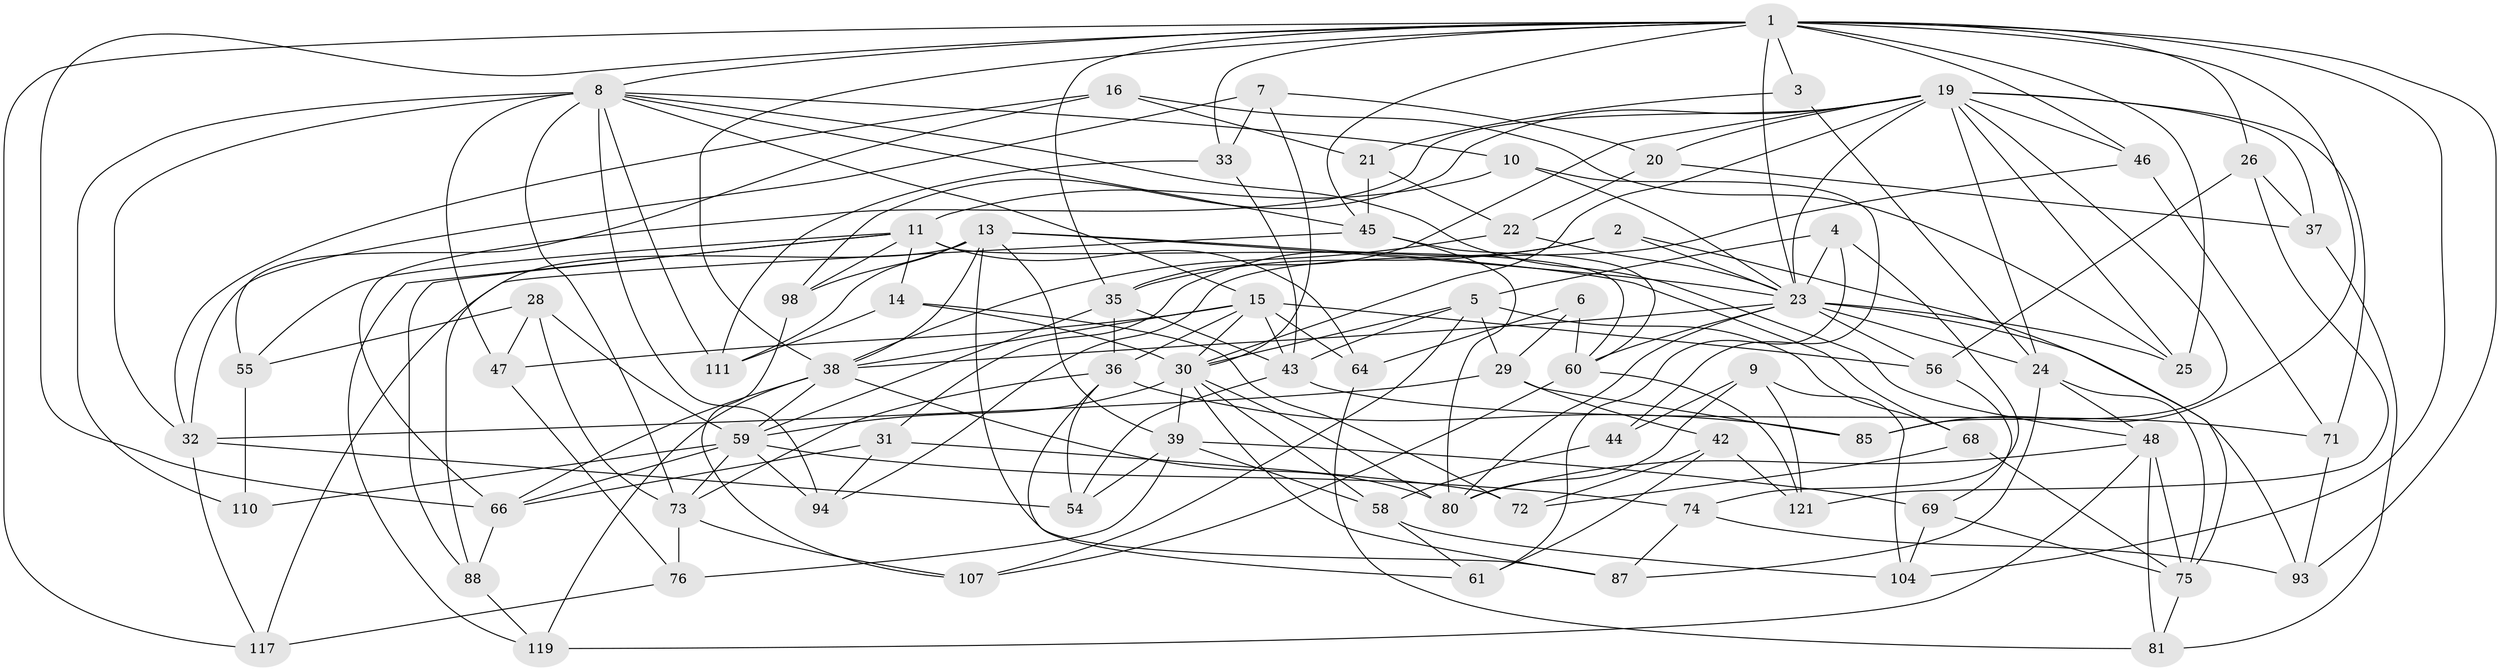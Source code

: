 // original degree distribution, {4: 1.0}
// Generated by graph-tools (version 1.1) at 2025/20/03/04/25 18:20:55]
// undirected, 73 vertices, 191 edges
graph export_dot {
graph [start="1"]
  node [color=gray90,style=filled];
  1 [super="+18+78"];
  2;
  3;
  4;
  5 [super="+95"];
  6;
  7;
  8 [super="+89+53"];
  9;
  10;
  11 [super="+12"];
  13 [super="+27"];
  14;
  15 [super="+17"];
  16;
  19 [super="+103+113+62"];
  20;
  21;
  22;
  23 [super="+109+51"];
  24 [super="+77"];
  25;
  26;
  28;
  29 [super="+50"];
  30 [super="+84+82"];
  31;
  32 [super="+49"];
  33;
  35 [super="+41"];
  36 [super="+114"];
  37;
  38 [super="+40+105+63"];
  39 [super="+52"];
  42;
  43 [super="+91"];
  44;
  45 [super="+79"];
  46;
  47;
  48 [super="+86"];
  54;
  55;
  56;
  58 [super="+100"];
  59 [super="+67+70"];
  60 [super="+65"];
  61;
  64;
  66 [super="+92"];
  68;
  69;
  71;
  72;
  73 [super="+116"];
  74;
  75 [super="+112"];
  76;
  80 [super="+118"];
  81;
  85;
  87;
  88;
  93;
  94;
  98;
  104;
  107;
  110;
  111;
  117;
  119;
  121;
  1 -- 33;
  1 -- 104;
  1 -- 3 [weight=2];
  1 -- 35;
  1 -- 23;
  1 -- 8;
  1 -- 25;
  1 -- 38;
  1 -- 66;
  1 -- 93;
  1 -- 117;
  1 -- 85;
  1 -- 26;
  1 -- 45;
  1 -- 46;
  2 -- 31;
  2 -- 35;
  2 -- 23;
  2 -- 75;
  3 -- 21;
  3 -- 24;
  4 -- 61;
  4 -- 74;
  4 -- 5;
  4 -- 23;
  5 -- 107;
  5 -- 68;
  5 -- 29;
  5 -- 43;
  5 -- 30;
  6 -- 29 [weight=2];
  6 -- 64;
  6 -- 60;
  7 -- 33;
  7 -- 32;
  7 -- 20;
  7 -- 30;
  8 -- 110 [weight=2];
  8 -- 73;
  8 -- 94;
  8 -- 32;
  8 -- 48;
  8 -- 10;
  8 -- 111;
  8 -- 45;
  8 -- 47;
  8 -- 15;
  9 -- 121;
  9 -- 104;
  9 -- 44;
  9 -- 80;
  10 -- 44;
  10 -- 11;
  10 -- 23;
  11 -- 60;
  11 -- 98;
  11 -- 64;
  11 -- 119;
  11 -- 55;
  11 -- 88;
  11 -- 14;
  13 -- 111;
  13 -- 98;
  13 -- 23;
  13 -- 68;
  13 -- 38;
  13 -- 39;
  13 -- 87;
  13 -- 88;
  14 -- 111;
  14 -- 72;
  14 -- 30;
  15 -- 47;
  15 -- 56;
  15 -- 38;
  15 -- 64;
  15 -- 36;
  15 -- 43;
  15 -- 30;
  16 -- 25;
  16 -- 21;
  16 -- 55;
  16 -- 32;
  19 -- 46;
  19 -- 35;
  19 -- 37;
  19 -- 24;
  19 -- 20;
  19 -- 23;
  19 -- 66;
  19 -- 98;
  19 -- 85;
  19 -- 71;
  19 -- 25;
  19 -- 30;
  20 -- 37;
  20 -- 22;
  21 -- 45;
  21 -- 22;
  22 -- 23;
  22 -- 38;
  23 -- 93;
  23 -- 24;
  23 -- 25;
  23 -- 60;
  23 -- 38;
  23 -- 80;
  23 -- 56;
  24 -- 48;
  24 -- 75;
  24 -- 87;
  26 -- 37;
  26 -- 121;
  26 -- 56;
  28 -- 55;
  28 -- 73;
  28 -- 47;
  28 -- 59;
  29 -- 42;
  29 -- 32;
  29 -- 85;
  30 -- 58;
  30 -- 87;
  30 -- 39;
  30 -- 80;
  30 -- 59;
  31 -- 94;
  31 -- 72;
  31 -- 66;
  32 -- 54;
  32 -- 117;
  33 -- 111;
  33 -- 43;
  35 -- 36;
  35 -- 43;
  35 -- 59;
  36 -- 85;
  36 -- 61;
  36 -- 54;
  36 -- 73;
  37 -- 81;
  38 -- 66;
  38 -- 59 [weight=2];
  38 -- 80;
  38 -- 119;
  39 -- 76;
  39 -- 58;
  39 -- 69;
  39 -- 54;
  42 -- 61;
  42 -- 72;
  42 -- 121;
  43 -- 54;
  43 -- 71;
  44 -- 58 [weight=2];
  45 -- 80;
  45 -- 117;
  45 -- 60;
  46 -- 71;
  46 -- 94;
  47 -- 76;
  48 -- 119;
  48 -- 80;
  48 -- 81;
  48 -- 75;
  55 -- 110;
  56 -- 69;
  58 -- 104;
  58 -- 61;
  59 -- 73;
  59 -- 74;
  59 -- 66;
  59 -- 110;
  59 -- 94;
  60 -- 121;
  60 -- 107;
  64 -- 81;
  66 -- 88;
  68 -- 75;
  68 -- 72;
  69 -- 104;
  69 -- 75;
  71 -- 93;
  73 -- 107;
  73 -- 76;
  74 -- 93;
  74 -- 87;
  75 -- 81;
  76 -- 117;
  88 -- 119;
  98 -- 107;
}
